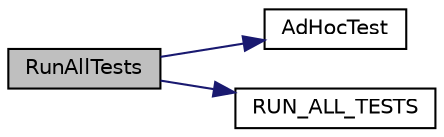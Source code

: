 digraph "RunAllTests"
{
 // LATEX_PDF_SIZE
  bgcolor="transparent";
  edge [fontname="Helvetica",fontsize="10",labelfontname="Helvetica",labelfontsize="10"];
  node [fontname="Helvetica",fontsize="10",shape=record];
  rankdir="LR";
  Node1 [label="RunAllTests",height=0.2,width=0.4,color="black", fillcolor="grey75", style="filled", fontcolor="black",tooltip=" "];
  Node1 -> Node2 [color="midnightblue",fontsize="10",style="solid",fontname="Helvetica"];
  Node2 [label="AdHocTest",height=0.2,width=0.4,color="black",URL="$googletest-output-test___8cc.html#a36cd4d21174efaa3066237d716028d49",tooltip=" "];
  Node1 -> Node3 [color="midnightblue",fontsize="10",style="solid",fontname="Helvetica"];
  Node3 [label="RUN_ALL_TESTS",height=0.2,width=0.4,color="black",URL="$gtest_8h.html#a853a3792807489591d3d4a2f2ff9359f",tooltip=" "];
}
